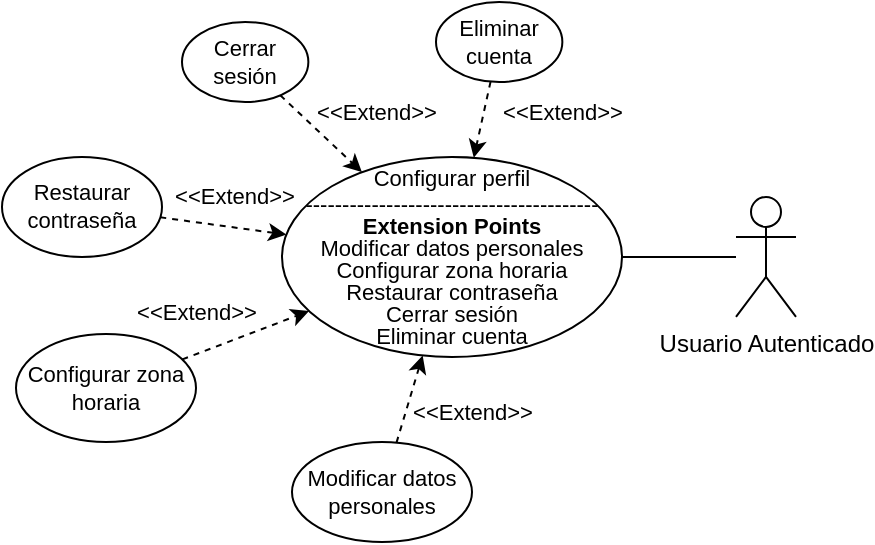 <mxfile version="27.1.4">
  <diagram id="R2lEEEUBdFMjLlhIrx00" name="Page-1">
    <mxGraphModel dx="753" dy="406" grid="1" gridSize="10" guides="1" tooltips="1" connect="1" arrows="1" fold="1" page="1" pageScale="1" pageWidth="500" pageHeight="300" math="0" shadow="0" extFonts="Permanent Marker^https://fonts.googleapis.com/css?family=Permanent+Marker">
      <root>
        <mxCell id="0" />
        <mxCell id="1" parent="0" />
        <mxCell id="XNeqbC2j-SBBA03aX8BJ-173" style="edgeStyle=none;html=1;endArrow=none;endFill=0;fontSize=11;fontColor=light-dark(#000000,#EDEDED);labelBorderColor=none;" parent="1" source="UYL4xBPoSNsH2WcU-DF8-1" target="XNeqbC2j-SBBA03aX8BJ-175" edge="1">
          <mxGeometry relative="1" as="geometry">
            <mxPoint x="380.539" y="71.312" as="targetPoint" />
            <mxPoint x="418.0" y="142.48" as="sourcePoint" />
          </mxGeometry>
        </mxCell>
        <mxCell id="XNeqbC2j-SBBA03aX8BJ-175" value="&lt;font style=&quot;line-height: 100%;&quot;&gt;Configurar perfil&lt;/font&gt;&lt;div style=&quot;line-height: 100%;&quot;&gt;&lt;font style=&quot;line-height: 100%;&quot;&gt;----------------------------------------&lt;/font&gt;&lt;/div&gt;&lt;div style=&quot;line-height: 100%;&quot;&gt;&lt;b&gt;&lt;font style=&quot;line-height: 100%;&quot;&gt;Extension Points&lt;/font&gt;&lt;/b&gt;&lt;/div&gt;&lt;div style=&quot;line-height: 100%;&quot;&gt;&lt;font style=&quot;line-height: 100%;&quot;&gt;Modificar datos personales&lt;/font&gt;&lt;/div&gt;&lt;div style=&quot;line-height: 100%;&quot;&gt;&lt;font style=&quot;line-height: 100%;&quot;&gt;Configurar zona horaria&lt;/font&gt;&lt;/div&gt;&lt;div style=&quot;line-height: 100%;&quot;&gt;&lt;span&gt;Restaurar contraseña&lt;/span&gt;&lt;/div&gt;&lt;div style=&quot;line-height: 100%;&quot;&gt;&lt;span&gt;Cerrar sesión&lt;/span&gt;&lt;span&gt;&lt;/span&gt;&lt;/div&gt;&lt;div style=&quot;line-height: 100%;&quot;&gt;&lt;span&gt;Eliminar cuenta&lt;/span&gt;&lt;/div&gt;" style="ellipse;whiteSpace=wrap;html=1;fontSize=11;fontColor=light-dark(#000000,#EDEDED);labelBorderColor=none;" parent="1" vertex="1">
          <mxGeometry x="193" y="92.48" width="170" height="100" as="geometry" />
        </mxCell>
        <mxCell id="XNeqbC2j-SBBA03aX8BJ-176" value="&lt;font&gt;Modificar datos personales&lt;/font&gt;" style="ellipse;whiteSpace=wrap;html=1;fontSize=11;fontColor=light-dark(#000000,#EDEDED);labelBorderColor=none;" parent="1" vertex="1">
          <mxGeometry x="198" y="235" width="90" height="50" as="geometry" />
        </mxCell>
        <mxCell id="XNeqbC2j-SBBA03aX8BJ-179" value="&lt;span&gt;Restaurar contraseña&lt;/span&gt;" style="ellipse;whiteSpace=wrap;html=1;fontSize=11;fontColor=light-dark(#000000,#EDEDED);labelBorderColor=none;" parent="1" vertex="1">
          <mxGeometry x="53" y="92.48" width="80" height="50" as="geometry" />
        </mxCell>
        <mxCell id="UYL4xBPoSNsH2WcU-DF8-2" style="rounded=0;orthogonalLoop=1;jettySize=auto;html=1;dashed=1;" edge="1" parent="1" source="XNeqbC2j-SBBA03aX8BJ-182" target="XNeqbC2j-SBBA03aX8BJ-175">
          <mxGeometry relative="1" as="geometry" />
        </mxCell>
        <mxCell id="UYL4xBPoSNsH2WcU-DF8-3" value="&amp;lt;&amp;lt;Extend&amp;gt;&amp;gt;" style="edgeLabel;html=1;align=center;verticalAlign=middle;resizable=0;points=[];" vertex="1" connectable="0" parent="UYL4xBPoSNsH2WcU-DF8-2">
          <mxGeometry x="0.325" relative="1" as="geometry">
            <mxPoint x="21" y="-17" as="offset" />
          </mxGeometry>
        </mxCell>
        <mxCell id="XNeqbC2j-SBBA03aX8BJ-182" value="&lt;span&gt;Cerrar sesión&lt;/span&gt;" style="ellipse;whiteSpace=wrap;html=1;fontSize=11;fontColor=light-dark(#000000,#EDEDED);labelBorderColor=none;" parent="1" vertex="1">
          <mxGeometry x="143" y="25" width="63.18" height="40" as="geometry" />
        </mxCell>
        <mxCell id="XNeqbC2j-SBBA03aX8BJ-185" value="&lt;span&gt;Eliminar cuenta&lt;/span&gt;" style="ellipse;whiteSpace=wrap;html=1;fontSize=11;fontColor=light-dark(#000000,#EDEDED);labelBorderColor=none;" parent="1" vertex="1">
          <mxGeometry x="270.0" y="15" width="63.18" height="40" as="geometry" />
        </mxCell>
        <mxCell id="XNeqbC2j-SBBA03aX8BJ-188" value="&lt;span&gt;Configurar zona horaria&lt;/span&gt;" style="ellipse;whiteSpace=wrap;html=1;fontSize=11;fontColor=light-dark(#000000,#EDEDED);labelBorderColor=none;" parent="1" vertex="1">
          <mxGeometry x="60" y="181.02" width="90" height="53.98" as="geometry" />
        </mxCell>
        <mxCell id="UYL4xBPoSNsH2WcU-DF8-1" value="Usuario Autenticado" style="shape=umlActor;verticalLabelPosition=bottom;verticalAlign=top;html=1;outlineConnect=0;" vertex="1" parent="1">
          <mxGeometry x="420" y="112.48" width="30" height="60" as="geometry" />
        </mxCell>
        <mxCell id="UYL4xBPoSNsH2WcU-DF8-4" style="rounded=0;orthogonalLoop=1;jettySize=auto;html=1;dashed=1;" edge="1" parent="1" source="XNeqbC2j-SBBA03aX8BJ-185" target="XNeqbC2j-SBBA03aX8BJ-175">
          <mxGeometry relative="1" as="geometry">
            <mxPoint x="220" y="80" as="sourcePoint" />
            <mxPoint x="258" y="118" as="targetPoint" />
          </mxGeometry>
        </mxCell>
        <mxCell id="UYL4xBPoSNsH2WcU-DF8-5" value="&amp;lt;&amp;lt;Extend&amp;gt;&amp;gt;" style="edgeLabel;html=1;align=center;verticalAlign=middle;resizable=0;points=[];" vertex="1" connectable="0" parent="UYL4xBPoSNsH2WcU-DF8-4">
          <mxGeometry x="0.325" relative="1" as="geometry">
            <mxPoint x="41" y="-10" as="offset" />
          </mxGeometry>
        </mxCell>
        <mxCell id="UYL4xBPoSNsH2WcU-DF8-6" style="rounded=0;orthogonalLoop=1;jettySize=auto;html=1;dashed=1;" edge="1" parent="1" source="XNeqbC2j-SBBA03aX8BJ-179" target="XNeqbC2j-SBBA03aX8BJ-175">
          <mxGeometry relative="1" as="geometry">
            <mxPoint x="170" y="160" as="sourcePoint" />
            <mxPoint x="208" y="198" as="targetPoint" />
          </mxGeometry>
        </mxCell>
        <mxCell id="UYL4xBPoSNsH2WcU-DF8-7" value="&amp;lt;&amp;lt;Extend&amp;gt;&amp;gt;" style="edgeLabel;html=1;align=center;verticalAlign=middle;resizable=0;points=[];" vertex="1" connectable="0" parent="UYL4xBPoSNsH2WcU-DF8-6">
          <mxGeometry x="0.325" relative="1" as="geometry">
            <mxPoint x="-5" y="-17" as="offset" />
          </mxGeometry>
        </mxCell>
        <mxCell id="UYL4xBPoSNsH2WcU-DF8-8" style="rounded=0;orthogonalLoop=1;jettySize=auto;html=1;dashed=1;" edge="1" parent="1" source="XNeqbC2j-SBBA03aX8BJ-188" target="XNeqbC2j-SBBA03aX8BJ-175">
          <mxGeometry relative="1" as="geometry">
            <mxPoint x="150" y="160" as="sourcePoint" />
            <mxPoint x="188" y="198" as="targetPoint" />
          </mxGeometry>
        </mxCell>
        <mxCell id="UYL4xBPoSNsH2WcU-DF8-9" value="&amp;lt;&amp;lt;Extend&amp;gt;&amp;gt;" style="edgeLabel;html=1;align=center;verticalAlign=middle;resizable=0;points=[];" vertex="1" connectable="0" parent="UYL4xBPoSNsH2WcU-DF8-8">
          <mxGeometry x="0.325" relative="1" as="geometry">
            <mxPoint x="-35" y="-8" as="offset" />
          </mxGeometry>
        </mxCell>
        <mxCell id="UYL4xBPoSNsH2WcU-DF8-10" style="rounded=0;orthogonalLoop=1;jettySize=auto;html=1;dashed=1;" edge="1" parent="1" source="XNeqbC2j-SBBA03aX8BJ-176" target="XNeqbC2j-SBBA03aX8BJ-175">
          <mxGeometry relative="1" as="geometry">
            <mxPoint x="250" y="260" as="sourcePoint" />
            <mxPoint x="288" y="298" as="targetPoint" />
          </mxGeometry>
        </mxCell>
        <mxCell id="UYL4xBPoSNsH2WcU-DF8-11" value="&amp;lt;&amp;lt;Extend&amp;gt;&amp;gt;" style="edgeLabel;html=1;align=center;verticalAlign=middle;resizable=0;points=[];" vertex="1" connectable="0" parent="UYL4xBPoSNsH2WcU-DF8-10">
          <mxGeometry x="0.325" relative="1" as="geometry">
            <mxPoint x="29" y="13" as="offset" />
          </mxGeometry>
        </mxCell>
      </root>
    </mxGraphModel>
  </diagram>
</mxfile>
